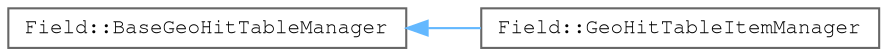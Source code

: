digraph "Graphical Class Hierarchy"
{
 // LATEX_PDF_SIZE
  bgcolor="transparent";
  edge [fontname=FreeMono,fontsize=10,labelfontname=FreeMono,labelfontsize=10];
  node [fontname=FreeMono,fontsize=10,shape=box,height=0.2,width=0.4];
  rankdir="LR";
  Node0 [label="Field::BaseGeoHitTableManager",height=0.2,width=0.4,color="grey40", fillcolor="white", style="filled",URL="$class_field_1_1_base_geo_hit_table_manager.html",tooltip=" "];
  Node0 -> Node1 [dir="back",color="steelblue1",style="solid"];
  Node1 [label="Field::GeoHitTableItemManager",height=0.2,width=0.4,color="grey40", fillcolor="white", style="filled",URL="$class_field_1_1_geo_hit_table_item_manager.html",tooltip=" "];
}
